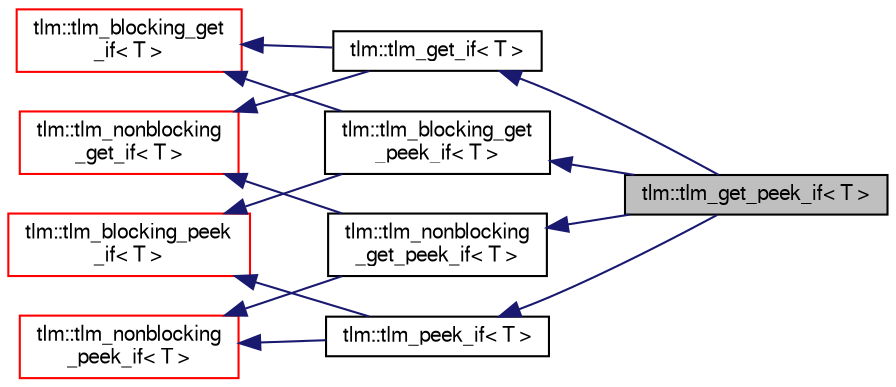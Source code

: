 digraph "tlm::tlm_get_peek_if&lt; T &gt;"
{
  edge [fontname="FreeSans",fontsize="10",labelfontname="FreeSans",labelfontsize="10"];
  node [fontname="FreeSans",fontsize="10",shape=record];
  rankdir="LR";
  Node13 [label="tlm::tlm_get_peek_if\< T \>",height=0.2,width=0.4,color="black", fillcolor="grey75", style="filled", fontcolor="black"];
  Node14 -> Node13 [dir="back",color="midnightblue",fontsize="10",style="solid",fontname="FreeSans"];
  Node14 [label="tlm::tlm_get_if\< T \>",height=0.2,width=0.4,color="black", fillcolor="white", style="filled",URL="$a02291.html"];
  Node15 -> Node14 [dir="back",color="midnightblue",fontsize="10",style="solid",fontname="FreeSans"];
  Node15 [label="tlm::tlm_blocking_get\l_if\< T \>",height=0.2,width=0.4,color="red", fillcolor="white", style="filled",URL="$a02275.html"];
  Node17 -> Node14 [dir="back",color="midnightblue",fontsize="10",style="solid",fontname="FreeSans"];
  Node17 [label="tlm::tlm_nonblocking\l_get_if\< T \>",height=0.2,width=0.4,color="red", fillcolor="white", style="filled",URL="$a02283.html"];
  Node18 -> Node13 [dir="back",color="midnightblue",fontsize="10",style="solid",fontname="FreeSans"];
  Node18 [label="tlm::tlm_peek_if\< T \>",height=0.2,width=0.4,color="black", fillcolor="white", style="filled",URL="$a02307.html"];
  Node19 -> Node18 [dir="back",color="midnightblue",fontsize="10",style="solid",fontname="FreeSans"];
  Node19 [label="tlm::tlm_blocking_peek\l_if\< T \>",height=0.2,width=0.4,color="red", fillcolor="white", style="filled",URL="$a02299.html"];
  Node20 -> Node18 [dir="back",color="midnightblue",fontsize="10",style="solid",fontname="FreeSans"];
  Node20 [label="tlm::tlm_nonblocking\l_peek_if\< T \>",height=0.2,width=0.4,color="red", fillcolor="white", style="filled",URL="$a02303.html"];
  Node21 -> Node13 [dir="back",color="midnightblue",fontsize="10",style="solid",fontname="FreeSans"];
  Node21 [label="tlm::tlm_blocking_get\l_peek_if\< T \>",height=0.2,width=0.4,color="black", fillcolor="white", style="filled",URL="$a02311.html"];
  Node15 -> Node21 [dir="back",color="midnightblue",fontsize="10",style="solid",fontname="FreeSans"];
  Node19 -> Node21 [dir="back",color="midnightblue",fontsize="10",style="solid",fontname="FreeSans"];
  Node22 -> Node13 [dir="back",color="midnightblue",fontsize="10",style="solid",fontname="FreeSans"];
  Node22 [label="tlm::tlm_nonblocking\l_get_peek_if\< T \>",height=0.2,width=0.4,color="black", fillcolor="white", style="filled",URL="$a02315.html"];
  Node17 -> Node22 [dir="back",color="midnightblue",fontsize="10",style="solid",fontname="FreeSans"];
  Node20 -> Node22 [dir="back",color="midnightblue",fontsize="10",style="solid",fontname="FreeSans"];
}
